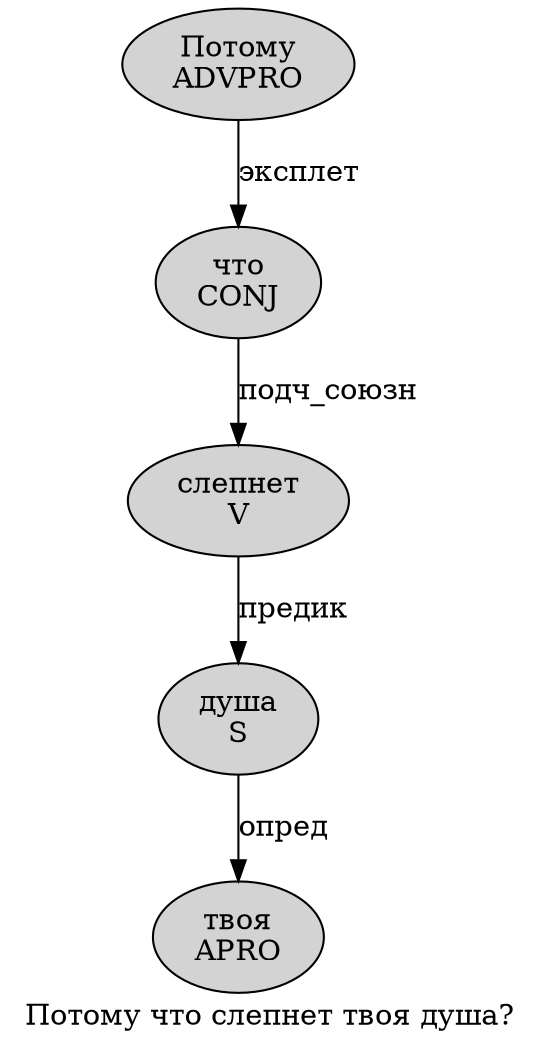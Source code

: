 digraph SENTENCE_1553 {
	graph [label="Потому что слепнет твоя душа?"]
	node [style=filled]
		0 [label="Потому
ADVPRO" color="" fillcolor=lightgray penwidth=1 shape=ellipse]
		1 [label="что
CONJ" color="" fillcolor=lightgray penwidth=1 shape=ellipse]
		2 [label="слепнет
V" color="" fillcolor=lightgray penwidth=1 shape=ellipse]
		3 [label="твоя
APRO" color="" fillcolor=lightgray penwidth=1 shape=ellipse]
		4 [label="душа
S" color="" fillcolor=lightgray penwidth=1 shape=ellipse]
			4 -> 3 [label="опред"]
			0 -> 1 [label="эксплет"]
			2 -> 4 [label="предик"]
			1 -> 2 [label="подч_союзн"]
}
